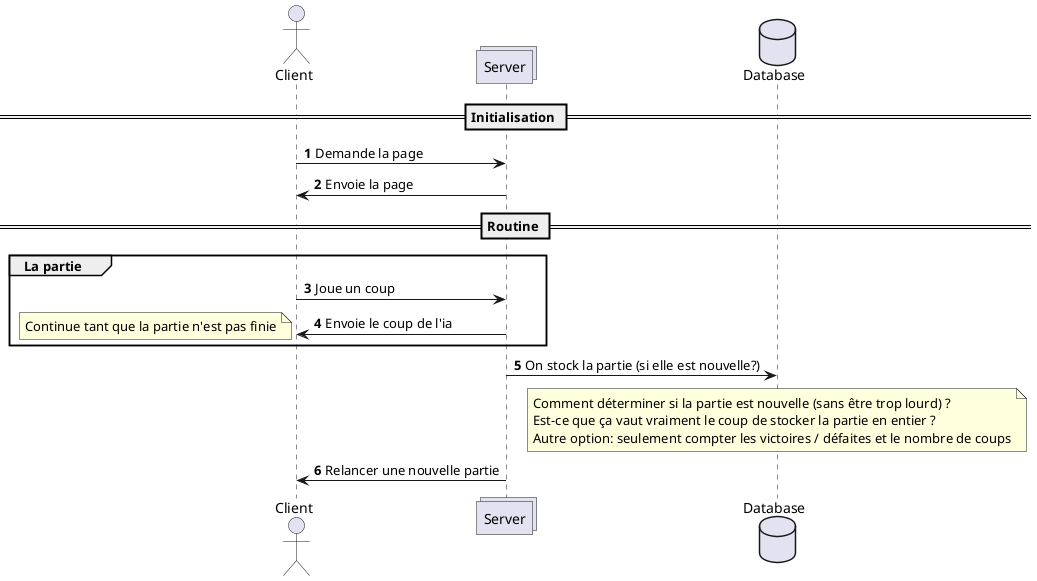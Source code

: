 @startuml
autonumber
actor Client
collections Server
database Database

== Initialisation ==

Client -> Server : Demande la page
Server -> Client : Envoie la page

== Routine ==

group La partie
    Client -> Server : Joue un coup
    Server -> Client : Envoie le coup de l'ia
    note left: Continue tant que la partie n'est pas finie
end

Server -> Database : On stock la partie (si elle est nouvelle?)
note over Database
Comment déterminer si la partie est nouvelle (sans être trop lourd) ?
Est-ce que ça vaut vraiment le coup de stocker la partie en entier ?
Autre option: seulement compter les victoires / défaites et le nombre de coups
end note

Server -> Client : Relancer une nouvelle partie
@enduml
